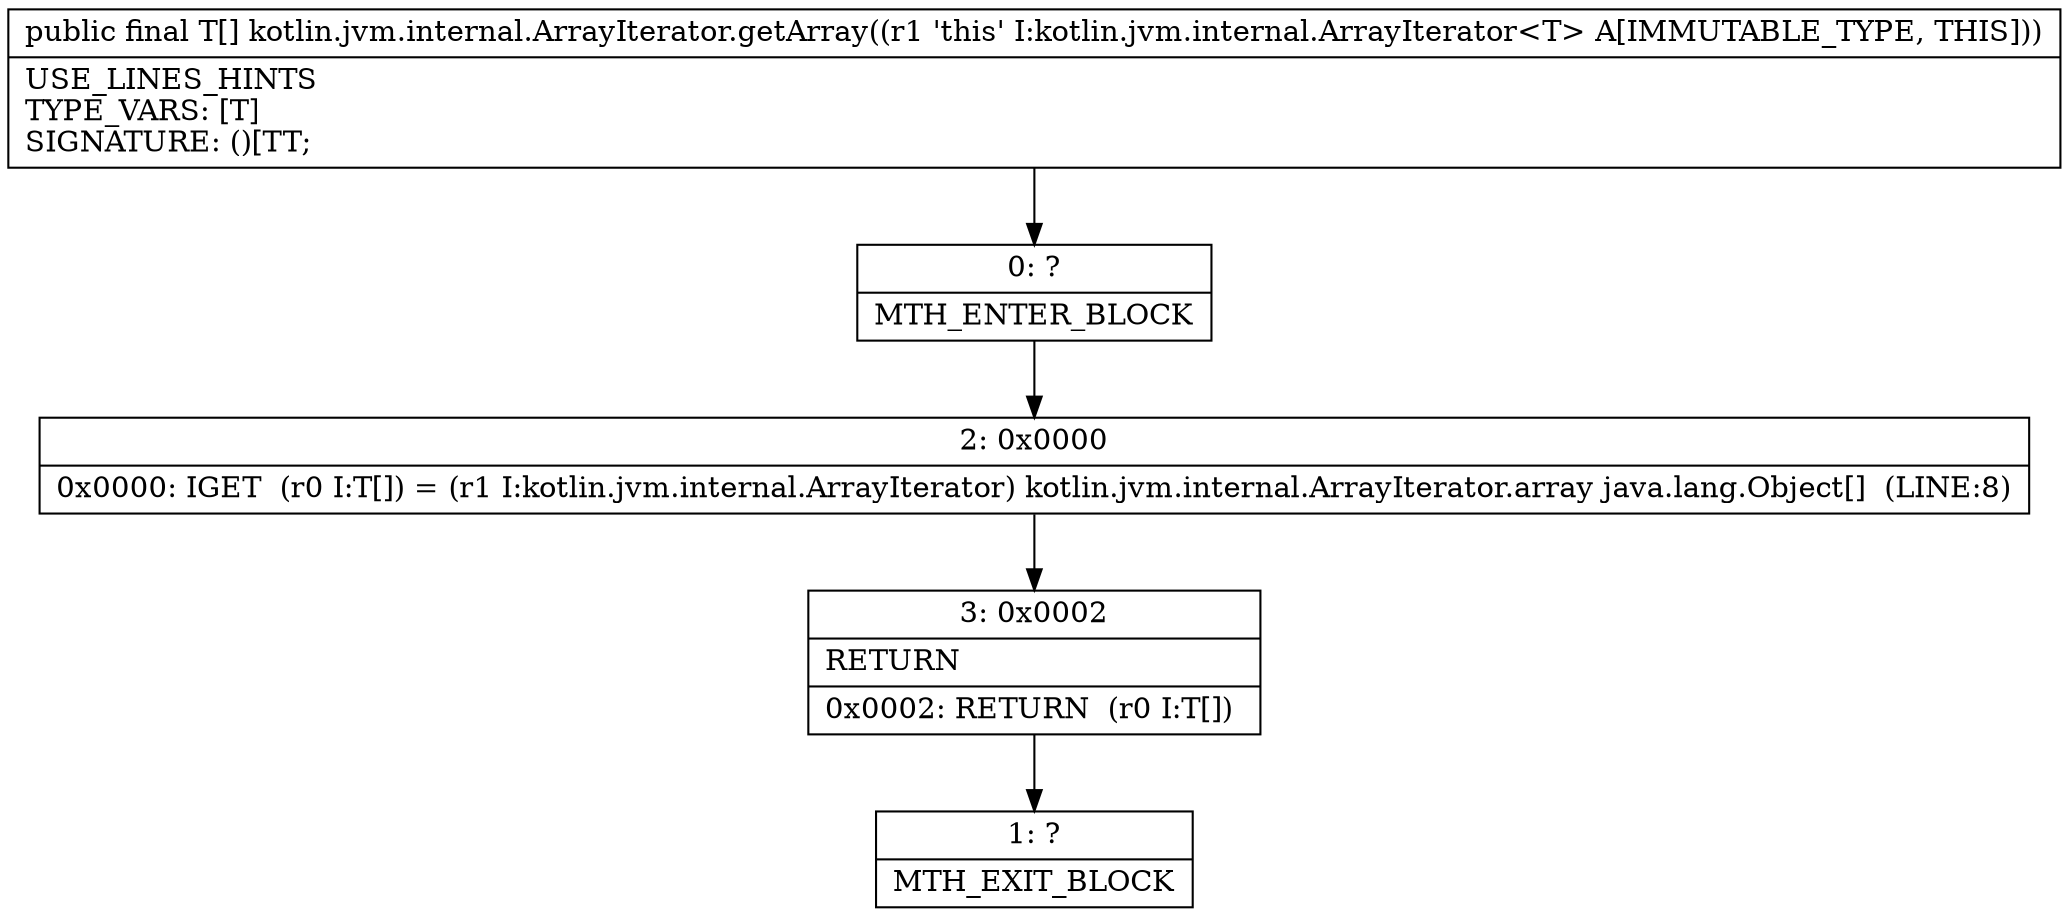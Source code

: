 digraph "CFG forkotlin.jvm.internal.ArrayIterator.getArray()[Ljava\/lang\/Object;" {
Node_0 [shape=record,label="{0\:\ ?|MTH_ENTER_BLOCK\l}"];
Node_2 [shape=record,label="{2\:\ 0x0000|0x0000: IGET  (r0 I:T[]) = (r1 I:kotlin.jvm.internal.ArrayIterator) kotlin.jvm.internal.ArrayIterator.array java.lang.Object[]  (LINE:8)\l}"];
Node_3 [shape=record,label="{3\:\ 0x0002|RETURN\l|0x0002: RETURN  (r0 I:T[]) \l}"];
Node_1 [shape=record,label="{1\:\ ?|MTH_EXIT_BLOCK\l}"];
MethodNode[shape=record,label="{public final T[] kotlin.jvm.internal.ArrayIterator.getArray((r1 'this' I:kotlin.jvm.internal.ArrayIterator\<T\> A[IMMUTABLE_TYPE, THIS]))  | USE_LINES_HINTS\lTYPE_VARS: [T]\lSIGNATURE: ()[TT;\l}"];
MethodNode -> Node_0;Node_0 -> Node_2;
Node_2 -> Node_3;
Node_3 -> Node_1;
}

